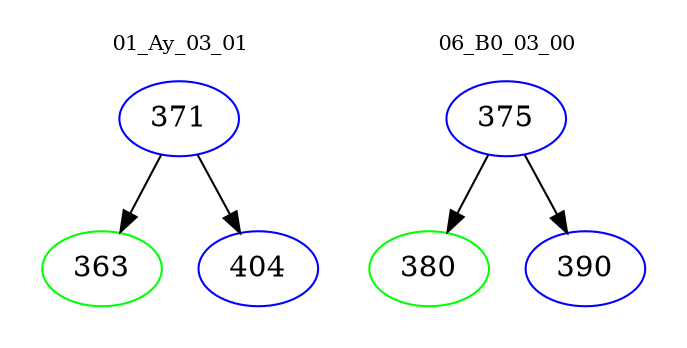 digraph{
subgraph cluster_0 {
color = white
label = "01_Ay_03_01";
fontsize=10;
T0_371 [label="371", color="blue"]
T0_371 -> T0_363 [color="black"]
T0_363 [label="363", color="green"]
T0_371 -> T0_404 [color="black"]
T0_404 [label="404", color="blue"]
}
subgraph cluster_1 {
color = white
label = "06_B0_03_00";
fontsize=10;
T1_375 [label="375", color="blue"]
T1_375 -> T1_380 [color="black"]
T1_380 [label="380", color="green"]
T1_375 -> T1_390 [color="black"]
T1_390 [label="390", color="blue"]
}
}

